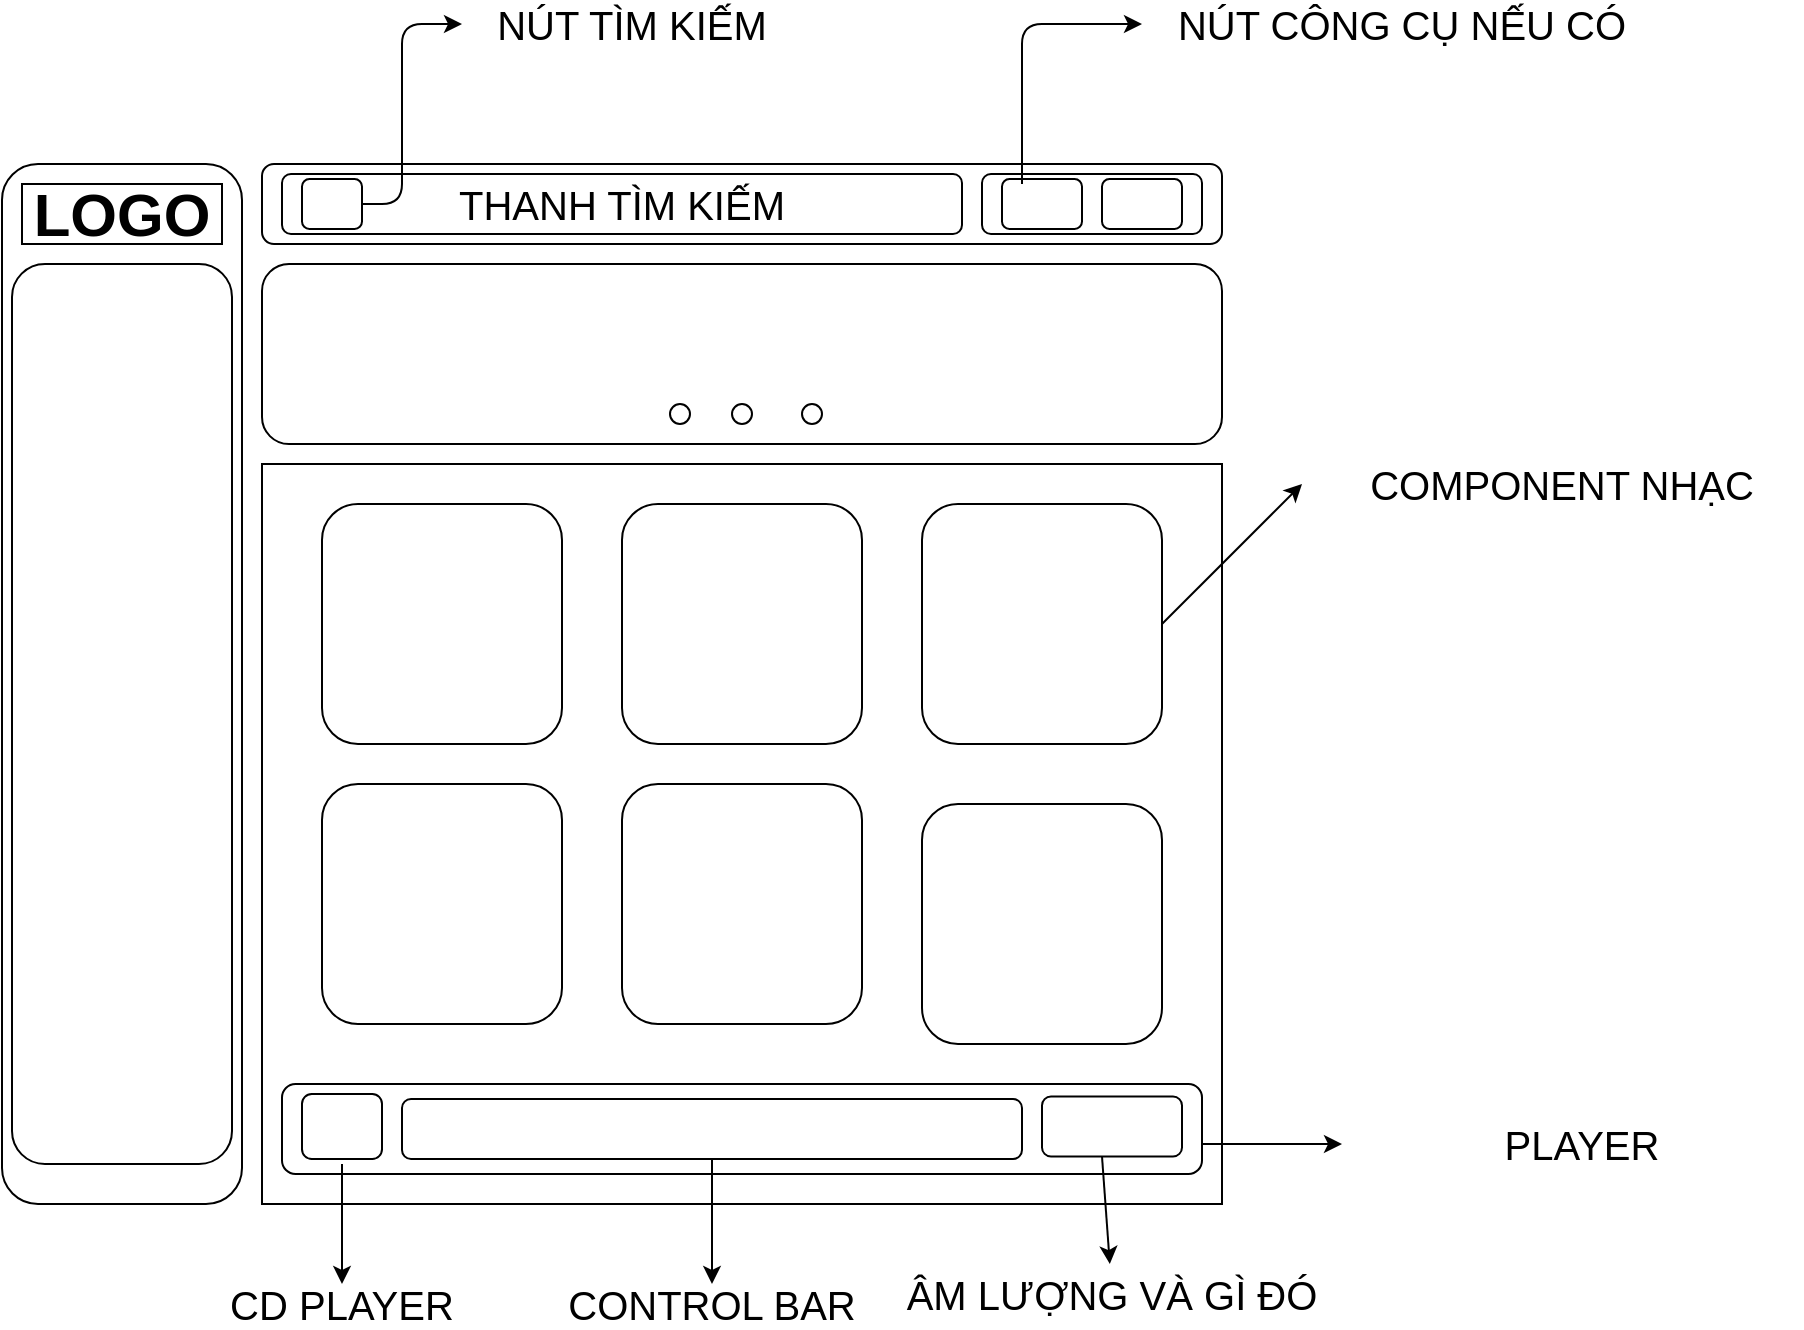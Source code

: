 <mxfile version="14.6.13" type="github">
  <diagram id="NHRf0zaKVpTe1j8n_GZH" name="Page-1">
    <mxGraphModel dx="1422" dy="794" grid="1" gridSize="10" guides="1" tooltips="1" connect="1" arrows="1" fold="1" page="1" pageScale="1" pageWidth="827" pageHeight="1169" math="0" shadow="0">
      <root>
        <mxCell id="0" />
        <mxCell id="1" parent="0" />
        <mxCell id="BMk---I9VWnaJPF9FhYd-46" value="" style="rounded=0;whiteSpace=wrap;html=1;fontSize=20;" vertex="1" parent="1">
          <mxGeometry x="200" y="270" width="480" height="370" as="geometry" />
        </mxCell>
        <mxCell id="BMk---I9VWnaJPF9FhYd-2" value="" style="rounded=1;whiteSpace=wrap;html=1;" vertex="1" parent="1">
          <mxGeometry x="70" y="120" width="120" height="520" as="geometry" />
        </mxCell>
        <mxCell id="BMk---I9VWnaJPF9FhYd-7" value="" style="rounded=0;whiteSpace=wrap;html=1;fontSize=30;" vertex="1" parent="1">
          <mxGeometry x="80" y="130" width="100" height="30" as="geometry" />
        </mxCell>
        <mxCell id="BMk---I9VWnaJPF9FhYd-5" value="LOGO" style="text;html=1;strokeColor=none;fillColor=none;align=center;verticalAlign=middle;whiteSpace=wrap;rounded=0;fontSize=30;fontStyle=1" vertex="1" parent="1">
          <mxGeometry x="90" y="135" width="80" height="20" as="geometry" />
        </mxCell>
        <mxCell id="BMk---I9VWnaJPF9FhYd-9" value="" style="rounded=1;whiteSpace=wrap;html=1;fontSize=30;" vertex="1" parent="1">
          <mxGeometry x="75" y="170" width="110" height="450" as="geometry" />
        </mxCell>
        <mxCell id="BMk---I9VWnaJPF9FhYd-10" value="" style="rounded=1;whiteSpace=wrap;html=1;fontSize=30;" vertex="1" parent="1">
          <mxGeometry x="200" y="120" width="480" height="40" as="geometry" />
        </mxCell>
        <mxCell id="BMk---I9VWnaJPF9FhYd-11" value="" style="rounded=1;whiteSpace=wrap;html=1;fontSize=30;" vertex="1" parent="1">
          <mxGeometry x="200" y="170" width="480" height="90" as="geometry" />
        </mxCell>
        <mxCell id="BMk---I9VWnaJPF9FhYd-13" value="" style="rounded=1;whiteSpace=wrap;html=1;fontSize=30;" vertex="1" parent="1">
          <mxGeometry x="210" y="125" width="340" height="30" as="geometry" />
        </mxCell>
        <mxCell id="BMk---I9VWnaJPF9FhYd-14" value="THANH TÌM KIẾM" style="text;html=1;strokeColor=none;fillColor=none;align=center;verticalAlign=middle;whiteSpace=wrap;rounded=0;fontSize=20;" vertex="1" parent="1">
          <mxGeometry x="210" y="130" width="340" height="20" as="geometry" />
        </mxCell>
        <mxCell id="BMk---I9VWnaJPF9FhYd-15" value="" style="rounded=1;whiteSpace=wrap;html=1;fontSize=20;" vertex="1" parent="1">
          <mxGeometry x="560" y="125" width="110" height="30" as="geometry" />
        </mxCell>
        <mxCell id="BMk---I9VWnaJPF9FhYd-16" value="" style="rounded=1;whiteSpace=wrap;html=1;fontSize=20;" vertex="1" parent="1">
          <mxGeometry x="220" y="127.5" width="30" height="25" as="geometry" />
        </mxCell>
        <mxCell id="BMk---I9VWnaJPF9FhYd-17" value="" style="edgeStyle=segmentEdgeStyle;endArrow=classic;html=1;fontSize=20;exitX=1;exitY=0.5;exitDx=0;exitDy=0;" edge="1" parent="1" source="BMk---I9VWnaJPF9FhYd-16">
          <mxGeometry width="50" height="50" relative="1" as="geometry">
            <mxPoint x="250" y="100" as="sourcePoint" />
            <mxPoint x="300" y="50" as="targetPoint" />
            <Array as="points">
              <mxPoint x="270" y="140" />
              <mxPoint x="270" y="50" />
            </Array>
          </mxGeometry>
        </mxCell>
        <mxCell id="BMk---I9VWnaJPF9FhYd-18" value="NÚT TÌM KIẾM" style="text;html=1;strokeColor=none;fillColor=none;align=center;verticalAlign=middle;whiteSpace=wrap;rounded=0;fontSize=20;" vertex="1" parent="1">
          <mxGeometry x="300" y="40" width="170" height="20" as="geometry" />
        </mxCell>
        <mxCell id="BMk---I9VWnaJPF9FhYd-20" value="" style="rounded=1;whiteSpace=wrap;html=1;fontSize=20;" vertex="1" parent="1">
          <mxGeometry x="570" y="127.5" width="40" height="25" as="geometry" />
        </mxCell>
        <mxCell id="BMk---I9VWnaJPF9FhYd-21" value="" style="rounded=1;whiteSpace=wrap;html=1;fontSize=20;" vertex="1" parent="1">
          <mxGeometry x="620" y="127.5" width="40" height="25" as="geometry" />
        </mxCell>
        <mxCell id="BMk---I9VWnaJPF9FhYd-22" value="" style="edgeStyle=elbowEdgeStyle;elbow=vertical;endArrow=classic;html=1;fontSize=20;" edge="1" parent="1">
          <mxGeometry width="50" height="50" relative="1" as="geometry">
            <mxPoint x="580" y="130" as="sourcePoint" />
            <mxPoint x="640" y="50" as="targetPoint" />
            <Array as="points">
              <mxPoint x="580" y="50" />
            </Array>
          </mxGeometry>
        </mxCell>
        <mxCell id="BMk---I9VWnaJPF9FhYd-25" value="NÚT CÔNG CỤ NẾU CÓ" style="text;html=1;strokeColor=none;fillColor=none;align=center;verticalAlign=middle;whiteSpace=wrap;rounded=0;fontSize=20;" vertex="1" parent="1">
          <mxGeometry x="640" y="40" width="260" height="20" as="geometry" />
        </mxCell>
        <mxCell id="BMk---I9VWnaJPF9FhYd-27" value="" style="ellipse;whiteSpace=wrap;html=1;aspect=fixed;fontSize=20;" vertex="1" parent="1">
          <mxGeometry x="404" y="240" width="10" height="10" as="geometry" />
        </mxCell>
        <mxCell id="BMk---I9VWnaJPF9FhYd-28" value="" style="ellipse;whiteSpace=wrap;html=1;aspect=fixed;fontSize=20;" vertex="1" parent="1">
          <mxGeometry x="435" y="240" width="10" height="10" as="geometry" />
        </mxCell>
        <mxCell id="BMk---I9VWnaJPF9FhYd-29" value="" style="ellipse;whiteSpace=wrap;html=1;aspect=fixed;fontSize=20;" vertex="1" parent="1">
          <mxGeometry x="470" y="240" width="10" height="10" as="geometry" />
        </mxCell>
        <mxCell id="BMk---I9VWnaJPF9FhYd-35" value="" style="rounded=1;whiteSpace=wrap;html=1;fontSize=20;" vertex="1" parent="1">
          <mxGeometry x="210" y="580" width="460" height="45" as="geometry" />
        </mxCell>
        <mxCell id="BMk---I9VWnaJPF9FhYd-36" value="" style="rounded=1;whiteSpace=wrap;html=1;fontSize=20;" vertex="1" parent="1">
          <mxGeometry x="230" y="290" width="120" height="120" as="geometry" />
        </mxCell>
        <mxCell id="BMk---I9VWnaJPF9FhYd-37" value="" style="rounded=1;whiteSpace=wrap;html=1;fontSize=20;" vertex="1" parent="1">
          <mxGeometry x="380" y="290" width="120" height="120" as="geometry" />
        </mxCell>
        <mxCell id="BMk---I9VWnaJPF9FhYd-38" value="" style="rounded=1;whiteSpace=wrap;html=1;fontSize=20;" vertex="1" parent="1">
          <mxGeometry x="530" y="290" width="120" height="120" as="geometry" />
        </mxCell>
        <mxCell id="BMk---I9VWnaJPF9FhYd-39" value="" style="rounded=1;whiteSpace=wrap;html=1;fontSize=20;" vertex="1" parent="1">
          <mxGeometry x="230" y="430" width="120" height="120" as="geometry" />
        </mxCell>
        <mxCell id="BMk---I9VWnaJPF9FhYd-40" value="" style="rounded=1;whiteSpace=wrap;html=1;fontSize=20;" vertex="1" parent="1">
          <mxGeometry x="380" y="430" width="120" height="120" as="geometry" />
        </mxCell>
        <mxCell id="BMk---I9VWnaJPF9FhYd-41" value="" style="rounded=1;whiteSpace=wrap;html=1;fontSize=20;" vertex="1" parent="1">
          <mxGeometry x="530" y="440" width="120" height="120" as="geometry" />
        </mxCell>
        <mxCell id="BMk---I9VWnaJPF9FhYd-43" value="" style="endArrow=classic;html=1;fontSize=20;" edge="1" parent="1">
          <mxGeometry width="50" height="50" relative="1" as="geometry">
            <mxPoint x="650" y="350" as="sourcePoint" />
            <mxPoint x="720" y="280" as="targetPoint" />
          </mxGeometry>
        </mxCell>
        <mxCell id="BMk---I9VWnaJPF9FhYd-44" value="COMPONENT NHẠC" style="text;html=1;strokeColor=none;fillColor=none;align=center;verticalAlign=middle;whiteSpace=wrap;rounded=0;fontSize=20;" vertex="1" parent="1">
          <mxGeometry x="730" y="270" width="240" height="20" as="geometry" />
        </mxCell>
        <mxCell id="BMk---I9VWnaJPF9FhYd-47" value="" style="endArrow=classic;html=1;fontSize=20;" edge="1" parent="1">
          <mxGeometry width="50" height="50" relative="1" as="geometry">
            <mxPoint x="670" y="610" as="sourcePoint" />
            <mxPoint x="740" y="610" as="targetPoint" />
          </mxGeometry>
        </mxCell>
        <mxCell id="BMk---I9VWnaJPF9FhYd-48" value="PLAYER" style="text;html=1;strokeColor=none;fillColor=none;align=center;verticalAlign=middle;whiteSpace=wrap;rounded=0;fontSize=20;" vertex="1" parent="1">
          <mxGeometry x="750" y="600" width="220" height="20" as="geometry" />
        </mxCell>
        <mxCell id="BMk---I9VWnaJPF9FhYd-49" value="" style="rounded=1;whiteSpace=wrap;html=1;fontSize=20;" vertex="1" parent="1">
          <mxGeometry x="220" y="585" width="40" height="32.5" as="geometry" />
        </mxCell>
        <mxCell id="BMk---I9VWnaJPF9FhYd-51" value="" style="endArrow=classic;html=1;fontSize=20;" edge="1" parent="1" target="BMk---I9VWnaJPF9FhYd-52">
          <mxGeometry width="50" height="50" relative="1" as="geometry">
            <mxPoint x="240" y="620" as="sourcePoint" />
            <mxPoint x="240" y="700" as="targetPoint" />
          </mxGeometry>
        </mxCell>
        <mxCell id="BMk---I9VWnaJPF9FhYd-52" value="CD PLAYER" style="text;html=1;strokeColor=none;fillColor=none;align=center;verticalAlign=middle;whiteSpace=wrap;rounded=0;fontSize=20;" vertex="1" parent="1">
          <mxGeometry x="120" y="680" width="240" height="20" as="geometry" />
        </mxCell>
        <mxCell id="BMk---I9VWnaJPF9FhYd-53" value="" style="rounded=1;whiteSpace=wrap;html=1;fontSize=20;" vertex="1" parent="1">
          <mxGeometry x="270" y="587.5" width="310" height="30" as="geometry" />
        </mxCell>
        <mxCell id="BMk---I9VWnaJPF9FhYd-54" value="" style="endArrow=classic;html=1;fontSize=20;exitX=0.5;exitY=1;exitDx=0;exitDy=0;" edge="1" parent="1" source="BMk---I9VWnaJPF9FhYd-53">
          <mxGeometry width="50" height="50" relative="1" as="geometry">
            <mxPoint x="390" y="640" as="sourcePoint" />
            <mxPoint x="425" y="680" as="targetPoint" />
          </mxGeometry>
        </mxCell>
        <mxCell id="BMk---I9VWnaJPF9FhYd-55" value="CONTROL BAR" style="text;html=1;strokeColor=none;fillColor=none;align=center;verticalAlign=middle;whiteSpace=wrap;rounded=0;fontSize=20;" vertex="1" parent="1">
          <mxGeometry x="330" y="680" width="190" height="20" as="geometry" />
        </mxCell>
        <mxCell id="BMk---I9VWnaJPF9FhYd-56" value="" style="rounded=1;whiteSpace=wrap;html=1;fontSize=20;" vertex="1" parent="1">
          <mxGeometry x="590" y="586.25" width="70" height="30" as="geometry" />
        </mxCell>
        <mxCell id="BMk---I9VWnaJPF9FhYd-58" value="" style="endArrow=classic;html=1;fontSize=20;" edge="1" parent="1" target="BMk---I9VWnaJPF9FhYd-59">
          <mxGeometry width="50" height="50" relative="1" as="geometry">
            <mxPoint x="620" y="616.25" as="sourcePoint" />
            <mxPoint x="620" y="680" as="targetPoint" />
          </mxGeometry>
        </mxCell>
        <mxCell id="BMk---I9VWnaJPF9FhYd-59" value="ÂM LƯỢNG VÀ GÌ ĐÓ" style="text;html=1;strokeColor=none;fillColor=none;align=center;verticalAlign=middle;whiteSpace=wrap;rounded=0;fontSize=20;" vertex="1" parent="1">
          <mxGeometry x="520" y="670" width="210" height="30" as="geometry" />
        </mxCell>
      </root>
    </mxGraphModel>
  </diagram>
</mxfile>
